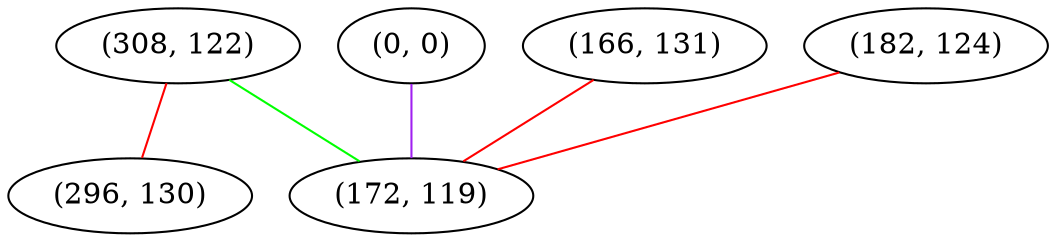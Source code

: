 graph "" {
"(308, 122)";
"(0, 0)";
"(296, 130)";
"(166, 131)";
"(182, 124)";
"(172, 119)";
"(308, 122)" -- "(172, 119)"  [color=green, key=0, weight=2];
"(308, 122)" -- "(296, 130)"  [color=red, key=0, weight=1];
"(0, 0)" -- "(172, 119)"  [color=purple, key=0, weight=4];
"(166, 131)" -- "(172, 119)"  [color=red, key=0, weight=1];
"(182, 124)" -- "(172, 119)"  [color=red, key=0, weight=1];
}

